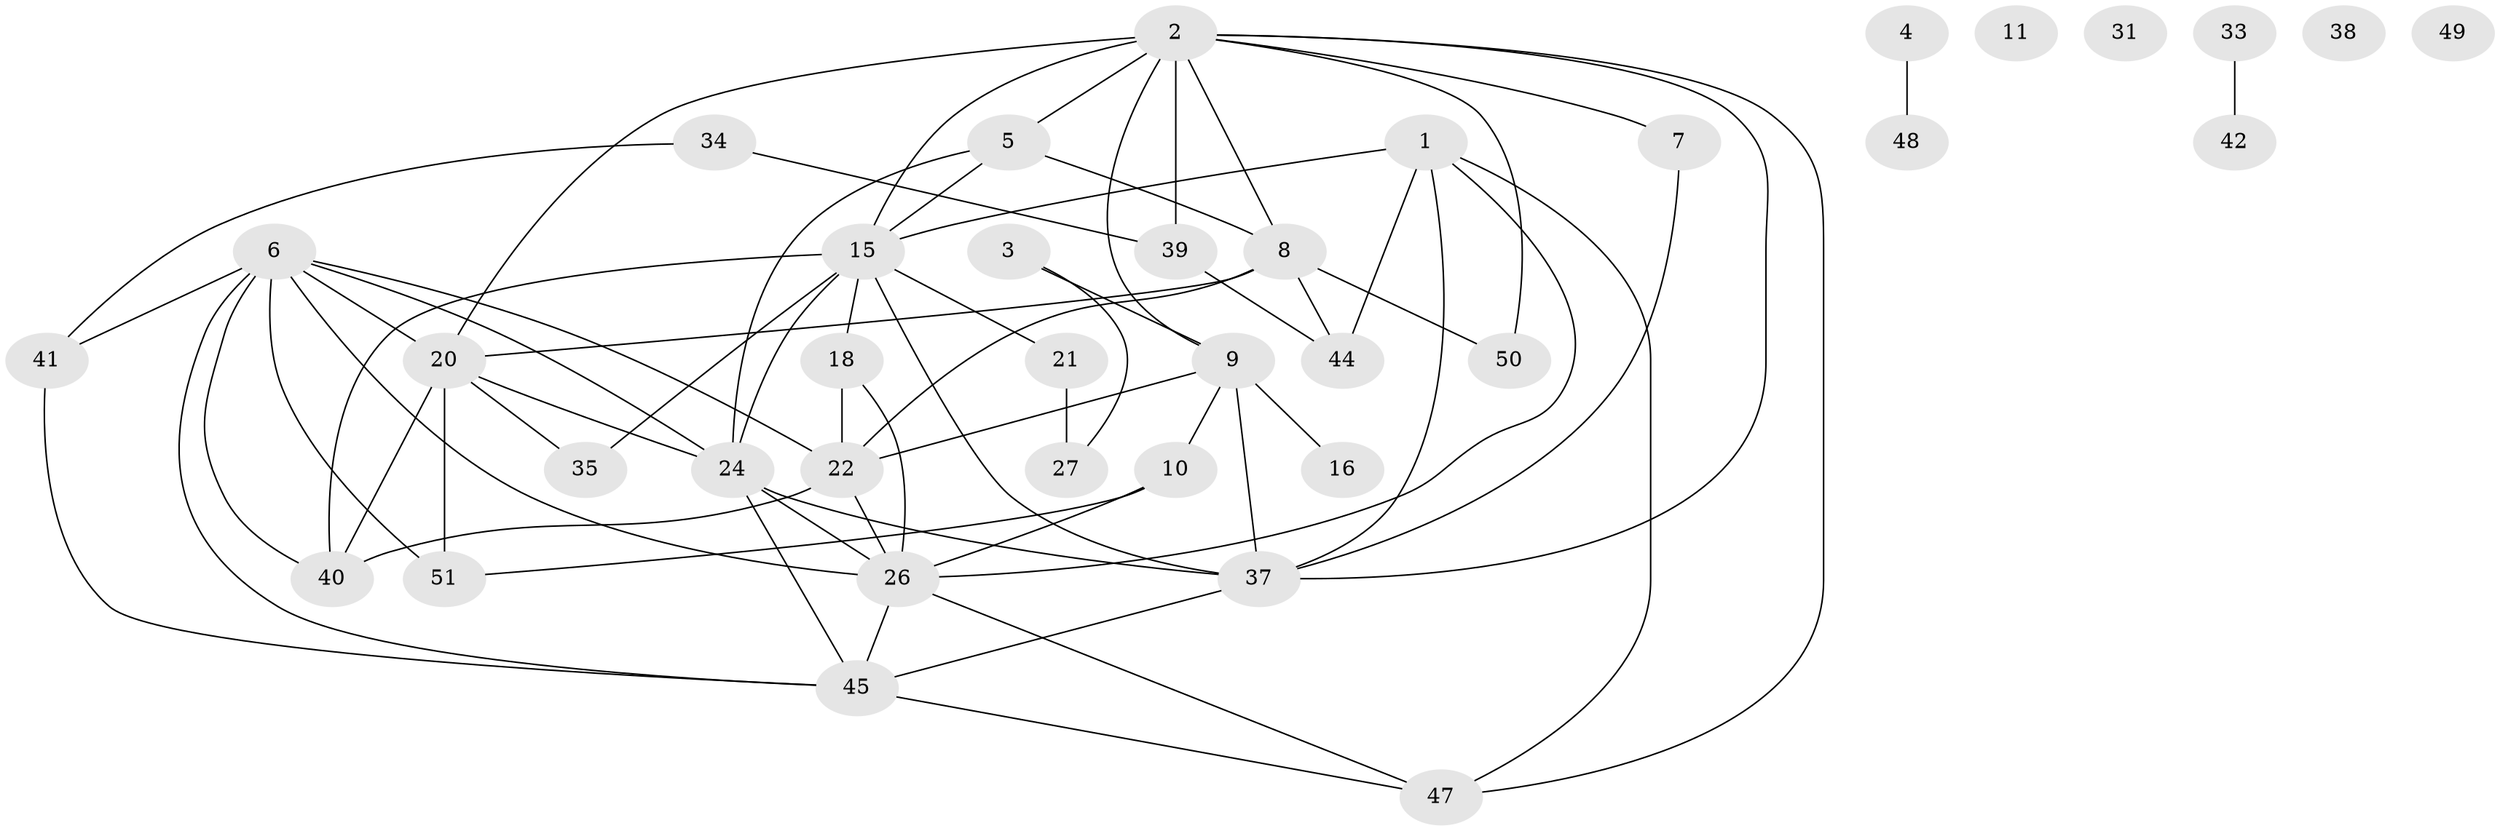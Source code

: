 // original degree distribution, {1: 0.14285714285714285, 6: 0.06349206349206349, 2: 0.2222222222222222, 3: 0.2222222222222222, 5: 0.1111111111111111, 4: 0.14285714285714285, 7: 0.031746031746031744, 0: 0.047619047619047616, 8: 0.015873015873015872}
// Generated by graph-tools (version 1.1) at 2025/16/03/04/25 18:16:30]
// undirected, 37 vertices, 67 edges
graph export_dot {
graph [start="1"]
  node [color=gray90,style=filled];
  1 [super="+25"];
  2 [super="+52+17+30"];
  3;
  4 [super="+55"];
  5 [super="+43"];
  6 [super="+13+36+14"];
  7;
  8 [super="+58"];
  9 [super="+46"];
  10;
  11 [super="+12"];
  15 [super="+23"];
  16;
  18;
  20 [super="+53"];
  21;
  22;
  24 [super="+32"];
  26 [super="+28"];
  27;
  31;
  33;
  34;
  35;
  37;
  38;
  39;
  40 [super="+59"];
  41;
  42;
  44;
  45;
  47 [super="+63"];
  48;
  49;
  50;
  51;
  1 -- 37;
  1 -- 26;
  1 -- 44;
  1 -- 47;
  1 -- 15;
  2 -- 5 [weight=2];
  2 -- 20;
  2 -- 50;
  2 -- 37;
  2 -- 9;
  2 -- 47;
  2 -- 39;
  2 -- 7;
  2 -- 8;
  2 -- 15;
  3 -- 9;
  3 -- 27;
  4 -- 48;
  5 -- 15;
  5 -- 8 [weight=2];
  5 -- 24;
  6 -- 40;
  6 -- 41;
  6 -- 51;
  6 -- 20;
  6 -- 22;
  6 -- 26;
  6 -- 45;
  6 -- 24;
  7 -- 37;
  8 -- 22;
  8 -- 44;
  8 -- 50;
  8 -- 20;
  9 -- 22 [weight=2];
  9 -- 37;
  9 -- 16;
  9 -- 10;
  10 -- 51;
  10 -- 26;
  15 -- 18;
  15 -- 35;
  15 -- 37;
  15 -- 40;
  15 -- 21;
  15 -- 24 [weight=2];
  18 -- 22;
  18 -- 26;
  20 -- 40;
  20 -- 51;
  20 -- 35;
  20 -- 24;
  21 -- 27;
  22 -- 26;
  22 -- 40;
  24 -- 37;
  24 -- 26;
  24 -- 45;
  26 -- 45;
  26 -- 47;
  33 -- 42;
  34 -- 39;
  34 -- 41;
  37 -- 45;
  39 -- 44;
  41 -- 45;
  45 -- 47;
}
